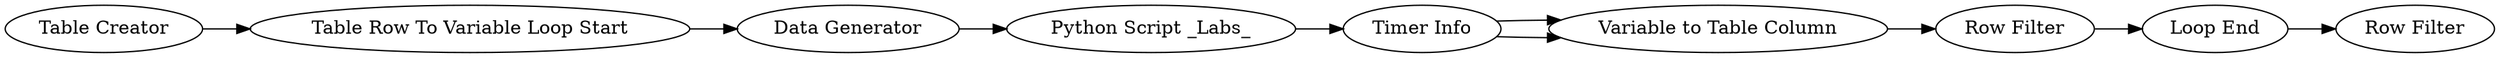 digraph {
	20 [label="Data Generator"]
	21 [label="Row Filter"]
	22 [label="Timer Info"]
	23 [label="Python Script _Labs_"]
	24 [label="Row Filter"]
	25 [label="Loop End"]
	26 [label="Table Row To Variable Loop Start"]
	27 [label="Table Creator"]
	28 [label="Variable to Table Column"]
	20 -> 23
	21 -> 25
	22 -> 28
	22 -> 28
	23 -> 22
	25 -> 24
	26 -> 20
	27 -> 26
	28 -> 21
	rankdir=LR
}
